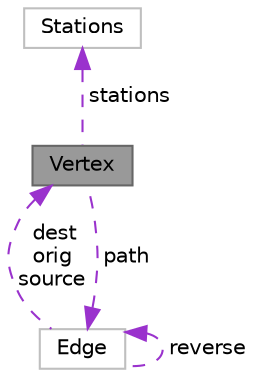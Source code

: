 digraph "Vertex"
{
 // INTERACTIVE_SVG=YES
 // LATEX_PDF_SIZE
  bgcolor="transparent";
  edge [fontname=Helvetica,fontsize=10,labelfontname=Helvetica,labelfontsize=10];
  node [fontname=Helvetica,fontsize=10,shape=box,height=0.2,width=0.4];
  Node1 [label="Vertex",height=0.2,width=0.4,color="gray40", fillcolor="grey60", style="filled", fontcolor="black",tooltip=" "];
  Node2 -> Node1 [dir="back",color="darkorchid3",style="dashed",label=" stations" ];
  Node2 [label="Stations",height=0.2,width=0.4,color="grey75", fillcolor="white", style="filled",URL="$class_stations.html",tooltip=" "];
  Node3 -> Node1 [dir="back",color="darkorchid3",style="dashed",label=" path" ];
  Node3 [label="Edge",height=0.2,width=0.4,color="grey75", fillcolor="white", style="filled",URL="$class_edge.html",tooltip=" "];
  Node1 -> Node3 [dir="back",color="darkorchid3",style="dashed",label=" dest\norig\nsource" ];
  Node3 -> Node3 [dir="back",color="darkorchid3",style="dashed",label=" reverse" ];
}
